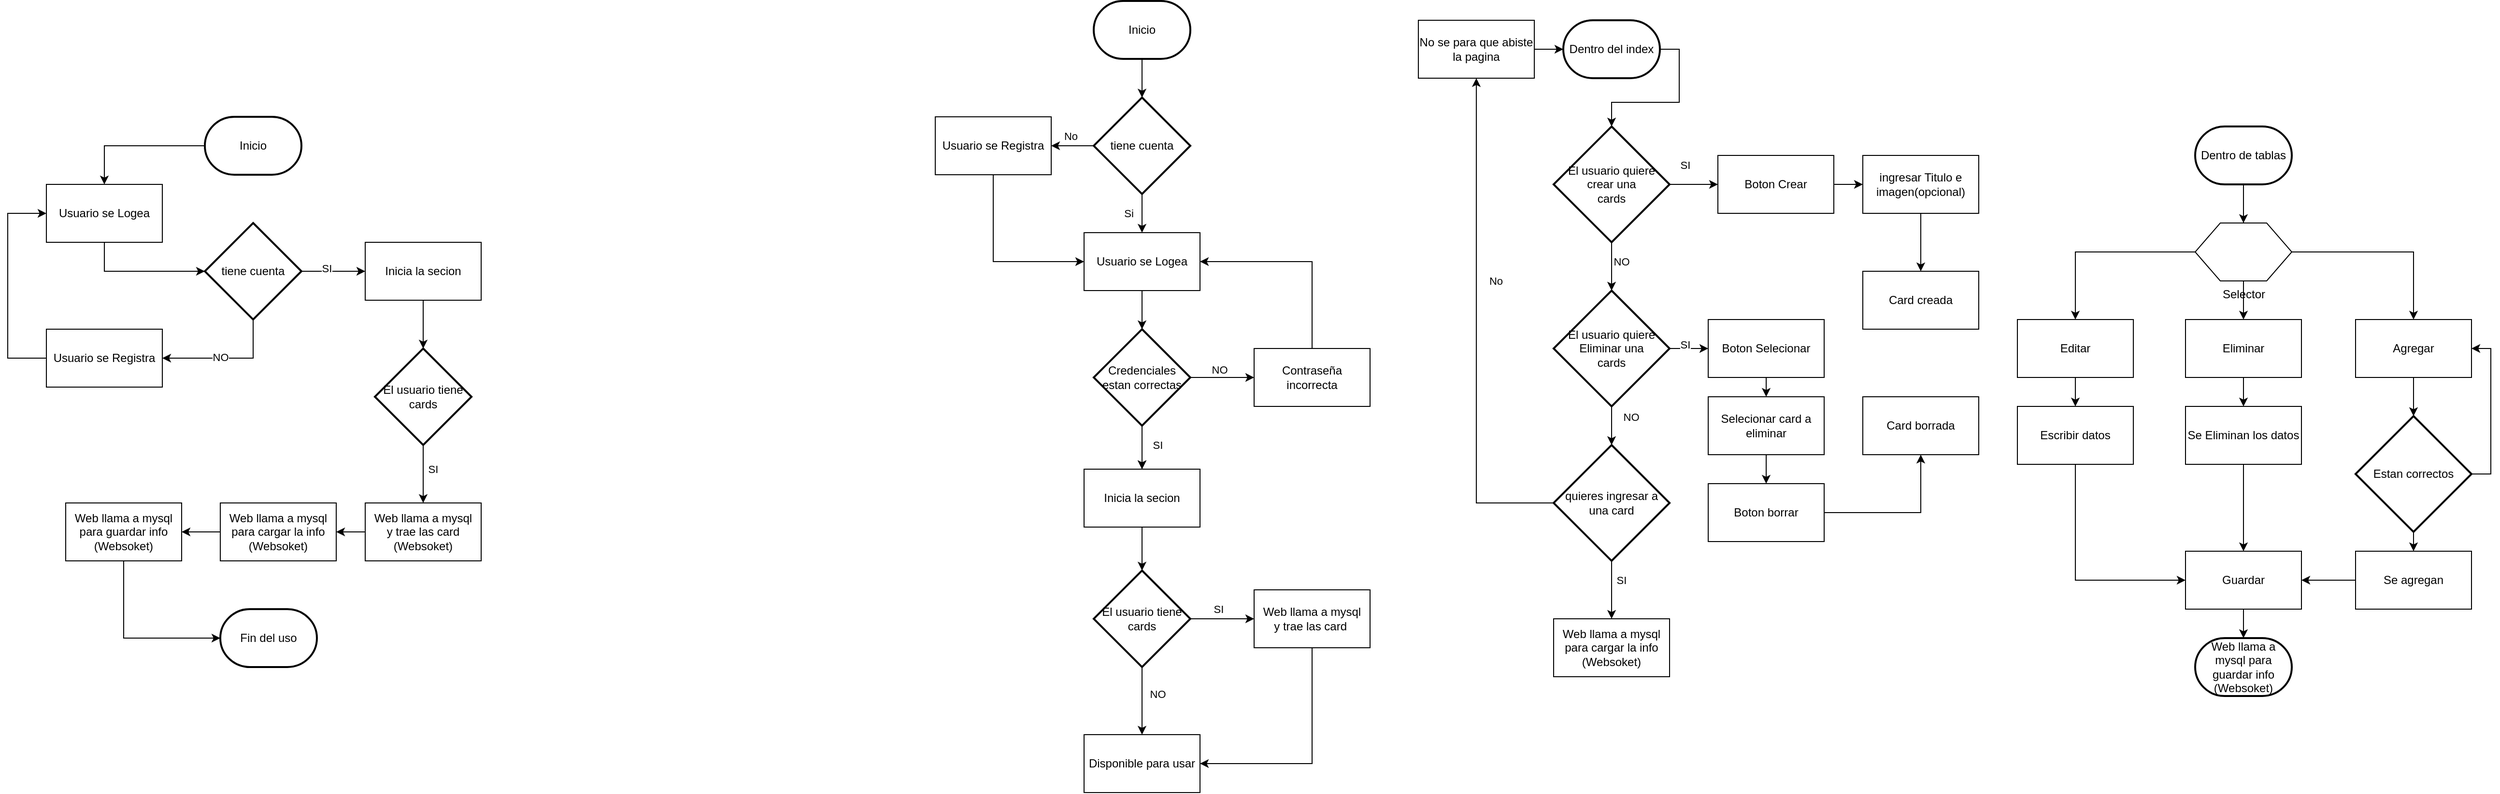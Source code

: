 <mxfile version="27.1.4">
  <diagram name="Página-1" id="sV1LYNGNRog0OeS_JSuw">
    <mxGraphModel dx="1959" dy="874" grid="1" gridSize="10" guides="1" tooltips="1" connect="1" arrows="1" fold="1" page="1" pageScale="1" pageWidth="827" pageHeight="1169" math="0" shadow="0">
      <root>
        <mxCell id="0" />
        <mxCell id="1" parent="0" />
        <mxCell id="b8VVlE-H3dJvo7GUzxRo-1" value="Usuario se Logea" style="rounded=0;whiteSpace=wrap;html=1;" vertex="1" parent="1">
          <mxGeometry x="200" y="290" width="120" height="60" as="geometry" />
        </mxCell>
        <mxCell id="b8VVlE-H3dJvo7GUzxRo-17" style="edgeStyle=orthogonalEdgeStyle;rounded=0;orthogonalLoop=1;jettySize=auto;html=1;exitX=0.5;exitY=1;exitDx=0;exitDy=0;exitPerimeter=0;entryX=1;entryY=0.5;entryDx=0;entryDy=0;" edge="1" parent="1" source="b8VVlE-H3dJvo7GUzxRo-3" target="b8VVlE-H3dJvo7GUzxRo-7">
          <mxGeometry relative="1" as="geometry" />
        </mxCell>
        <mxCell id="b8VVlE-H3dJvo7GUzxRo-19" value="NO" style="edgeLabel;html=1;align=center;verticalAlign=middle;resizable=0;points=[];" vertex="1" connectable="0" parent="b8VVlE-H3dJvo7GUzxRo-17">
          <mxGeometry x="0.104" y="-1" relative="1" as="geometry">
            <mxPoint as="offset" />
          </mxGeometry>
        </mxCell>
        <mxCell id="b8VVlE-H3dJvo7GUzxRo-21" style="edgeStyle=orthogonalEdgeStyle;rounded=0;orthogonalLoop=1;jettySize=auto;html=1;exitX=1;exitY=0.5;exitDx=0;exitDy=0;exitPerimeter=0;entryX=0;entryY=0.5;entryDx=0;entryDy=0;" edge="1" parent="1" source="b8VVlE-H3dJvo7GUzxRo-3" target="b8VVlE-H3dJvo7GUzxRo-20">
          <mxGeometry relative="1" as="geometry" />
        </mxCell>
        <mxCell id="b8VVlE-H3dJvo7GUzxRo-22" value="SI" style="edgeLabel;html=1;align=center;verticalAlign=middle;resizable=0;points=[];" vertex="1" connectable="0" parent="b8VVlE-H3dJvo7GUzxRo-21">
          <mxGeometry x="-0.212" y="3" relative="1" as="geometry">
            <mxPoint as="offset" />
          </mxGeometry>
        </mxCell>
        <mxCell id="b8VVlE-H3dJvo7GUzxRo-3" value="tiene cuenta" style="strokeWidth=2;html=1;shape=mxgraph.flowchart.decision;whiteSpace=wrap;" vertex="1" parent="1">
          <mxGeometry x="364" y="330" width="100" height="100" as="geometry" />
        </mxCell>
        <mxCell id="b8VVlE-H3dJvo7GUzxRo-16" style="edgeStyle=orthogonalEdgeStyle;rounded=0;orthogonalLoop=1;jettySize=auto;html=1;exitX=0;exitY=0.5;exitDx=0;exitDy=0;exitPerimeter=0;entryX=0.5;entryY=0;entryDx=0;entryDy=0;" edge="1" parent="1" source="b8VVlE-H3dJvo7GUzxRo-6" target="b8VVlE-H3dJvo7GUzxRo-1">
          <mxGeometry relative="1" as="geometry" />
        </mxCell>
        <mxCell id="b8VVlE-H3dJvo7GUzxRo-6" value="Inicio" style="strokeWidth=2;html=1;shape=mxgraph.flowchart.terminator;whiteSpace=wrap;" vertex="1" parent="1">
          <mxGeometry x="364" y="220" width="100" height="60" as="geometry" />
        </mxCell>
        <mxCell id="b8VVlE-H3dJvo7GUzxRo-18" style="edgeStyle=orthogonalEdgeStyle;rounded=0;orthogonalLoop=1;jettySize=auto;html=1;exitX=0;exitY=0.5;exitDx=0;exitDy=0;entryX=0;entryY=0.5;entryDx=0;entryDy=0;" edge="1" parent="1" source="b8VVlE-H3dJvo7GUzxRo-7" target="b8VVlE-H3dJvo7GUzxRo-1">
          <mxGeometry relative="1" as="geometry">
            <Array as="points">
              <mxPoint x="160" y="470" />
              <mxPoint x="160" y="320" />
            </Array>
          </mxGeometry>
        </mxCell>
        <mxCell id="b8VVlE-H3dJvo7GUzxRo-7" value="Usuario se Registra" style="rounded=0;whiteSpace=wrap;html=1;" vertex="1" parent="1">
          <mxGeometry x="200" y="440" width="120" height="60" as="geometry" />
        </mxCell>
        <mxCell id="b8VVlE-H3dJvo7GUzxRo-31" style="edgeStyle=orthogonalEdgeStyle;rounded=0;orthogonalLoop=1;jettySize=auto;html=1;exitX=0;exitY=0.5;exitDx=0;exitDy=0;entryX=1;entryY=0.5;entryDx=0;entryDy=0;" edge="1" parent="1" source="b8VVlE-H3dJvo7GUzxRo-8" target="b8VVlE-H3dJvo7GUzxRo-12">
          <mxGeometry relative="1" as="geometry" />
        </mxCell>
        <mxCell id="b8VVlE-H3dJvo7GUzxRo-8" value="Web llama a mysql&lt;div&gt;y trae las card (Websoket)&lt;/div&gt;" style="rounded=0;whiteSpace=wrap;html=1;" vertex="1" parent="1">
          <mxGeometry x="530" y="620" width="120" height="60" as="geometry" />
        </mxCell>
        <mxCell id="b8VVlE-H3dJvo7GUzxRo-26" style="edgeStyle=orthogonalEdgeStyle;rounded=0;orthogonalLoop=1;jettySize=auto;html=1;exitX=0.5;exitY=1;exitDx=0;exitDy=0;exitPerimeter=0;entryX=0.5;entryY=0;entryDx=0;entryDy=0;" edge="1" parent="1" source="b8VVlE-H3dJvo7GUzxRo-9" target="b8VVlE-H3dJvo7GUzxRo-8">
          <mxGeometry relative="1" as="geometry" />
        </mxCell>
        <mxCell id="b8VVlE-H3dJvo7GUzxRo-27" value="SI" style="edgeLabel;html=1;align=center;verticalAlign=middle;resizable=0;points=[];" vertex="1" connectable="0" parent="b8VVlE-H3dJvo7GUzxRo-26">
          <mxGeometry x="-0.267" y="3" relative="1" as="geometry">
            <mxPoint x="7" y="3" as="offset" />
          </mxGeometry>
        </mxCell>
        <mxCell id="b8VVlE-H3dJvo7GUzxRo-9" value="El usuario tiene&lt;div&gt;cards&lt;/div&gt;" style="strokeWidth=2;html=1;shape=mxgraph.flowchart.decision;whiteSpace=wrap;" vertex="1" parent="1">
          <mxGeometry x="540" y="460" width="100" height="100" as="geometry" />
        </mxCell>
        <mxCell id="b8VVlE-H3dJvo7GUzxRo-35" style="edgeStyle=orthogonalEdgeStyle;rounded=0;orthogonalLoop=1;jettySize=auto;html=1;exitX=0;exitY=0.5;exitDx=0;exitDy=0;entryX=1;entryY=0.5;entryDx=0;entryDy=0;" edge="1" parent="1" source="b8VVlE-H3dJvo7GUzxRo-12" target="b8VVlE-H3dJvo7GUzxRo-14">
          <mxGeometry relative="1" as="geometry" />
        </mxCell>
        <mxCell id="b8VVlE-H3dJvo7GUzxRo-12" value="Web llama a mysql para cargar la info&lt;div&gt;(Websoket)&lt;/div&gt;" style="rounded=0;whiteSpace=wrap;html=1;" vertex="1" parent="1">
          <mxGeometry x="380" y="620" width="120" height="60" as="geometry" />
        </mxCell>
        <mxCell id="b8VVlE-H3dJvo7GUzxRo-14" value="Web llama a mysql para guardar info&lt;div&gt;(Websoket)&lt;/div&gt;" style="rounded=0;whiteSpace=wrap;html=1;" vertex="1" parent="1">
          <mxGeometry x="220" y="620" width="120" height="60" as="geometry" />
        </mxCell>
        <mxCell id="b8VVlE-H3dJvo7GUzxRo-15" style="edgeStyle=orthogonalEdgeStyle;rounded=0;orthogonalLoop=1;jettySize=auto;html=1;exitX=0.5;exitY=1;exitDx=0;exitDy=0;entryX=0;entryY=0.5;entryDx=0;entryDy=0;entryPerimeter=0;" edge="1" parent="1" source="b8VVlE-H3dJvo7GUzxRo-1" target="b8VVlE-H3dJvo7GUzxRo-3">
          <mxGeometry relative="1" as="geometry" />
        </mxCell>
        <mxCell id="b8VVlE-H3dJvo7GUzxRo-20" value="Inicia la secion" style="rounded=0;whiteSpace=wrap;html=1;" vertex="1" parent="1">
          <mxGeometry x="530" y="350" width="120" height="60" as="geometry" />
        </mxCell>
        <mxCell id="b8VVlE-H3dJvo7GUzxRo-25" style="edgeStyle=orthogonalEdgeStyle;rounded=0;orthogonalLoop=1;jettySize=auto;html=1;exitX=0.5;exitY=1;exitDx=0;exitDy=0;entryX=0.5;entryY=0;entryDx=0;entryDy=0;entryPerimeter=0;" edge="1" parent="1" source="b8VVlE-H3dJvo7GUzxRo-20" target="b8VVlE-H3dJvo7GUzxRo-9">
          <mxGeometry relative="1" as="geometry" />
        </mxCell>
        <mxCell id="b8VVlE-H3dJvo7GUzxRo-36" value="Fin del uso" style="strokeWidth=2;html=1;shape=mxgraph.flowchart.terminator;whiteSpace=wrap;" vertex="1" parent="1">
          <mxGeometry x="380" y="730" width="100" height="60" as="geometry" />
        </mxCell>
        <mxCell id="b8VVlE-H3dJvo7GUzxRo-37" style="edgeStyle=orthogonalEdgeStyle;rounded=0;orthogonalLoop=1;jettySize=auto;html=1;exitX=0.5;exitY=1;exitDx=0;exitDy=0;entryX=0;entryY=0.5;entryDx=0;entryDy=0;entryPerimeter=0;" edge="1" parent="1" source="b8VVlE-H3dJvo7GUzxRo-14" target="b8VVlE-H3dJvo7GUzxRo-36">
          <mxGeometry relative="1" as="geometry" />
        </mxCell>
        <mxCell id="b8VVlE-H3dJvo7GUzxRo-38" value="Usuario se Logea" style="rounded=0;whiteSpace=wrap;html=1;" vertex="1" parent="1">
          <mxGeometry x="1274" y="340" width="120" height="60" as="geometry" />
        </mxCell>
        <mxCell id="b8VVlE-H3dJvo7GUzxRo-63" style="edgeStyle=orthogonalEdgeStyle;rounded=0;orthogonalLoop=1;jettySize=auto;html=1;exitX=0;exitY=0.5;exitDx=0;exitDy=0;exitPerimeter=0;entryX=1;entryY=0.5;entryDx=0;entryDy=0;" edge="1" parent="1" source="b8VVlE-H3dJvo7GUzxRo-43" target="b8VVlE-H3dJvo7GUzxRo-46">
          <mxGeometry relative="1" as="geometry" />
        </mxCell>
        <mxCell id="b8VVlE-H3dJvo7GUzxRo-78" value="No" style="edgeLabel;html=1;align=center;verticalAlign=middle;resizable=0;points=[];" vertex="1" connectable="0" parent="b8VVlE-H3dJvo7GUzxRo-63">
          <mxGeometry x="-0.409" y="-3" relative="1" as="geometry">
            <mxPoint x="-11" y="-7" as="offset" />
          </mxGeometry>
        </mxCell>
        <mxCell id="b8VVlE-H3dJvo7GUzxRo-71" style="edgeStyle=orthogonalEdgeStyle;rounded=0;orthogonalLoop=1;jettySize=auto;html=1;exitX=0.5;exitY=1;exitDx=0;exitDy=0;exitPerimeter=0;entryX=0.5;entryY=0;entryDx=0;entryDy=0;" edge="1" parent="1" source="b8VVlE-H3dJvo7GUzxRo-43" target="b8VVlE-H3dJvo7GUzxRo-38">
          <mxGeometry relative="1" as="geometry" />
        </mxCell>
        <mxCell id="b8VVlE-H3dJvo7GUzxRo-79" value="Si" style="edgeLabel;html=1;align=center;verticalAlign=middle;resizable=0;points=[];" vertex="1" connectable="0" parent="b8VVlE-H3dJvo7GUzxRo-71">
          <mxGeometry x="-0.45" y="-4" relative="1" as="geometry">
            <mxPoint x="-10" y="9" as="offset" />
          </mxGeometry>
        </mxCell>
        <mxCell id="b8VVlE-H3dJvo7GUzxRo-43" value="tiene cuenta" style="strokeWidth=2;html=1;shape=mxgraph.flowchart.decision;whiteSpace=wrap;" vertex="1" parent="1">
          <mxGeometry x="1284" y="200" width="100" height="100" as="geometry" />
        </mxCell>
        <mxCell id="b8VVlE-H3dJvo7GUzxRo-45" value="Inicio" style="strokeWidth=2;html=1;shape=mxgraph.flowchart.terminator;whiteSpace=wrap;" vertex="1" parent="1">
          <mxGeometry x="1284" y="100" width="100" height="60" as="geometry" />
        </mxCell>
        <mxCell id="b8VVlE-H3dJvo7GUzxRo-72" style="edgeStyle=orthogonalEdgeStyle;rounded=0;orthogonalLoop=1;jettySize=auto;html=1;exitX=0.5;exitY=1;exitDx=0;exitDy=0;entryX=0;entryY=0.5;entryDx=0;entryDy=0;" edge="1" parent="1" source="b8VVlE-H3dJvo7GUzxRo-46" target="b8VVlE-H3dJvo7GUzxRo-38">
          <mxGeometry relative="1" as="geometry" />
        </mxCell>
        <mxCell id="b8VVlE-H3dJvo7GUzxRo-46" value="Usuario se Registra" style="rounded=0;whiteSpace=wrap;html=1;" vertex="1" parent="1">
          <mxGeometry x="1120" y="220" width="120" height="60" as="geometry" />
        </mxCell>
        <mxCell id="b8VVlE-H3dJvo7GUzxRo-89" style="edgeStyle=orthogonalEdgeStyle;rounded=0;orthogonalLoop=1;jettySize=auto;html=1;exitX=0.5;exitY=1;exitDx=0;exitDy=0;entryX=1;entryY=0.5;entryDx=0;entryDy=0;" edge="1" parent="1" source="b8VVlE-H3dJvo7GUzxRo-48" target="b8VVlE-H3dJvo7GUzxRo-85">
          <mxGeometry relative="1" as="geometry" />
        </mxCell>
        <mxCell id="b8VVlE-H3dJvo7GUzxRo-48" value="Web llama a mysql&lt;div&gt;y trae las card&amp;nbsp;&lt;/div&gt;" style="rounded=0;whiteSpace=wrap;html=1;" vertex="1" parent="1">
          <mxGeometry x="1450" y="710" width="120" height="60" as="geometry" />
        </mxCell>
        <mxCell id="b8VVlE-H3dJvo7GUzxRo-84" style="edgeStyle=orthogonalEdgeStyle;rounded=0;orthogonalLoop=1;jettySize=auto;html=1;exitX=1;exitY=0.5;exitDx=0;exitDy=0;exitPerimeter=0;entryX=0;entryY=0.5;entryDx=0;entryDy=0;" edge="1" parent="1" source="b8VVlE-H3dJvo7GUzxRo-51" target="b8VVlE-H3dJvo7GUzxRo-48">
          <mxGeometry relative="1" as="geometry" />
        </mxCell>
        <mxCell id="b8VVlE-H3dJvo7GUzxRo-88" value="SI" style="edgeLabel;html=1;align=center;verticalAlign=middle;resizable=0;points=[];" vertex="1" connectable="0" parent="b8VVlE-H3dJvo7GUzxRo-84">
          <mxGeometry x="-0.121" relative="1" as="geometry">
            <mxPoint y="-10" as="offset" />
          </mxGeometry>
        </mxCell>
        <mxCell id="b8VVlE-H3dJvo7GUzxRo-86" style="edgeStyle=orthogonalEdgeStyle;rounded=0;orthogonalLoop=1;jettySize=auto;html=1;exitX=0.5;exitY=1;exitDx=0;exitDy=0;exitPerimeter=0;entryX=0.5;entryY=0;entryDx=0;entryDy=0;" edge="1" parent="1" source="b8VVlE-H3dJvo7GUzxRo-51" target="b8VVlE-H3dJvo7GUzxRo-85">
          <mxGeometry relative="1" as="geometry" />
        </mxCell>
        <mxCell id="b8VVlE-H3dJvo7GUzxRo-87" value="NO" style="edgeLabel;html=1;align=center;verticalAlign=middle;resizable=0;points=[];" vertex="1" connectable="0" parent="b8VVlE-H3dJvo7GUzxRo-86">
          <mxGeometry x="-0.2" y="4" relative="1" as="geometry">
            <mxPoint x="12" as="offset" />
          </mxGeometry>
        </mxCell>
        <mxCell id="b8VVlE-H3dJvo7GUzxRo-51" value="El usuario tiene&lt;div&gt;cards&lt;/div&gt;" style="strokeWidth=2;html=1;shape=mxgraph.flowchart.decision;whiteSpace=wrap;" vertex="1" parent="1">
          <mxGeometry x="1284" y="690" width="100" height="100" as="geometry" />
        </mxCell>
        <mxCell id="b8VVlE-H3dJvo7GUzxRo-56" value="Inicia la secion" style="rounded=0;whiteSpace=wrap;html=1;" vertex="1" parent="1">
          <mxGeometry x="1274" y="585" width="120" height="60" as="geometry" />
        </mxCell>
        <mxCell id="b8VVlE-H3dJvo7GUzxRo-58" value="Web llama a mysql para guardar info&lt;div&gt;(Websoket)&lt;/div&gt;" style="strokeWidth=2;html=1;shape=mxgraph.flowchart.terminator;whiteSpace=wrap;" vertex="1" parent="1">
          <mxGeometry x="2424" y="760" width="100" height="60" as="geometry" />
        </mxCell>
        <mxCell id="b8VVlE-H3dJvo7GUzxRo-61" style="edgeStyle=orthogonalEdgeStyle;rounded=0;orthogonalLoop=1;jettySize=auto;html=1;exitX=0.5;exitY=1;exitDx=0;exitDy=0;exitPerimeter=0;entryX=0.5;entryY=0;entryDx=0;entryDy=0;entryPerimeter=0;" edge="1" parent="1" source="b8VVlE-H3dJvo7GUzxRo-45" target="b8VVlE-H3dJvo7GUzxRo-43">
          <mxGeometry relative="1" as="geometry" />
        </mxCell>
        <mxCell id="b8VVlE-H3dJvo7GUzxRo-74" style="edgeStyle=orthogonalEdgeStyle;rounded=0;orthogonalLoop=1;jettySize=auto;html=1;exitX=0.5;exitY=1;exitDx=0;exitDy=0;exitPerimeter=0;entryX=0.5;entryY=0;entryDx=0;entryDy=0;" edge="1" parent="1" source="b8VVlE-H3dJvo7GUzxRo-67" target="b8VVlE-H3dJvo7GUzxRo-56">
          <mxGeometry relative="1" as="geometry" />
        </mxCell>
        <mxCell id="b8VVlE-H3dJvo7GUzxRo-76" style="edgeStyle=orthogonalEdgeStyle;rounded=0;orthogonalLoop=1;jettySize=auto;html=1;exitX=1;exitY=0.5;exitDx=0;exitDy=0;exitPerimeter=0;entryX=0;entryY=0.5;entryDx=0;entryDy=0;" edge="1" parent="1" source="b8VVlE-H3dJvo7GUzxRo-67" target="b8VVlE-H3dJvo7GUzxRo-75">
          <mxGeometry relative="1" as="geometry" />
        </mxCell>
        <mxCell id="b8VVlE-H3dJvo7GUzxRo-80" value="" style="edgeStyle=orthogonalEdgeStyle;rounded=0;orthogonalLoop=1;jettySize=auto;html=1;" edge="1" parent="1" source="b8VVlE-H3dJvo7GUzxRo-67" target="b8VVlE-H3dJvo7GUzxRo-56">
          <mxGeometry relative="1" as="geometry" />
        </mxCell>
        <mxCell id="b8VVlE-H3dJvo7GUzxRo-81" value="SI" style="edgeLabel;html=1;align=center;verticalAlign=middle;resizable=0;points=[];" vertex="1" connectable="0" parent="b8VVlE-H3dJvo7GUzxRo-80">
          <mxGeometry x="-0.511" y="2" relative="1" as="geometry">
            <mxPoint x="14" y="9" as="offset" />
          </mxGeometry>
        </mxCell>
        <mxCell id="b8VVlE-H3dJvo7GUzxRo-67" value="Credenciales estan correctas" style="strokeWidth=2;html=1;shape=mxgraph.flowchart.decision;whiteSpace=wrap;" vertex="1" parent="1">
          <mxGeometry x="1284" y="440" width="100" height="100" as="geometry" />
        </mxCell>
        <mxCell id="b8VVlE-H3dJvo7GUzxRo-73" style="edgeStyle=orthogonalEdgeStyle;rounded=0;orthogonalLoop=1;jettySize=auto;html=1;exitX=0.5;exitY=1;exitDx=0;exitDy=0;entryX=0.5;entryY=0;entryDx=0;entryDy=0;entryPerimeter=0;" edge="1" parent="1" source="b8VVlE-H3dJvo7GUzxRo-38" target="b8VVlE-H3dJvo7GUzxRo-67">
          <mxGeometry relative="1" as="geometry" />
        </mxCell>
        <mxCell id="b8VVlE-H3dJvo7GUzxRo-77" style="edgeStyle=orthogonalEdgeStyle;rounded=0;orthogonalLoop=1;jettySize=auto;html=1;exitX=0.5;exitY=0;exitDx=0;exitDy=0;entryX=1;entryY=0.5;entryDx=0;entryDy=0;" edge="1" parent="1" source="b8VVlE-H3dJvo7GUzxRo-75" target="b8VVlE-H3dJvo7GUzxRo-38">
          <mxGeometry relative="1" as="geometry" />
        </mxCell>
        <mxCell id="b8VVlE-H3dJvo7GUzxRo-75" value="Contraseña incorrecta" style="rounded=0;whiteSpace=wrap;html=1;" vertex="1" parent="1">
          <mxGeometry x="1450" y="460" width="120" height="60" as="geometry" />
        </mxCell>
        <mxCell id="b8VVlE-H3dJvo7GUzxRo-82" value="NO" style="edgeLabel;html=1;align=center;verticalAlign=middle;resizable=0;points=[];" vertex="1" connectable="0" parent="1">
          <mxGeometry x="1440" y="570" as="geometry">
            <mxPoint x="-26" y="-88" as="offset" />
          </mxGeometry>
        </mxCell>
        <mxCell id="b8VVlE-H3dJvo7GUzxRo-83" style="edgeStyle=orthogonalEdgeStyle;rounded=0;orthogonalLoop=1;jettySize=auto;html=1;exitX=0.5;exitY=1;exitDx=0;exitDy=0;entryX=0.5;entryY=0;entryDx=0;entryDy=0;entryPerimeter=0;" edge="1" parent="1" source="b8VVlE-H3dJvo7GUzxRo-56" target="b8VVlE-H3dJvo7GUzxRo-51">
          <mxGeometry relative="1" as="geometry" />
        </mxCell>
        <mxCell id="b8VVlE-H3dJvo7GUzxRo-85" value="Disponible para usar" style="rounded=0;whiteSpace=wrap;html=1;" vertex="1" parent="1">
          <mxGeometry x="1274" y="860" width="120" height="60" as="geometry" />
        </mxCell>
        <mxCell id="b8VVlE-H3dJvo7GUzxRo-100" style="edgeStyle=orthogonalEdgeStyle;rounded=0;orthogonalLoop=1;jettySize=auto;html=1;exitX=1;exitY=0.5;exitDx=0;exitDy=0;exitPerimeter=0;entryX=0;entryY=0.5;entryDx=0;entryDy=0;" edge="1" parent="1" source="b8VVlE-H3dJvo7GUzxRo-90" target="b8VVlE-H3dJvo7GUzxRo-97">
          <mxGeometry relative="1" as="geometry" />
        </mxCell>
        <mxCell id="b8VVlE-H3dJvo7GUzxRo-106" value="SI" style="edgeLabel;html=1;align=center;verticalAlign=middle;resizable=0;points=[];" vertex="1" connectable="0" parent="b8VVlE-H3dJvo7GUzxRo-100">
          <mxGeometry x="-0.36" relative="1" as="geometry">
            <mxPoint y="-20" as="offset" />
          </mxGeometry>
        </mxCell>
        <mxCell id="b8VVlE-H3dJvo7GUzxRo-90" value="El usuario quiere crear una&lt;div&gt;cards&lt;/div&gt;" style="strokeWidth=2;html=1;shape=mxgraph.flowchart.decision;whiteSpace=wrap;" vertex="1" parent="1">
          <mxGeometry x="1760" y="230" width="120" height="120" as="geometry" />
        </mxCell>
        <mxCell id="b8VVlE-H3dJvo7GUzxRo-91" value="Dentro del index" style="strokeWidth=2;html=1;shape=mxgraph.flowchart.terminator;whiteSpace=wrap;" vertex="1" parent="1">
          <mxGeometry x="1770" y="120" width="100" height="60" as="geometry" />
        </mxCell>
        <mxCell id="b8VVlE-H3dJvo7GUzxRo-109" style="edgeStyle=orthogonalEdgeStyle;rounded=0;orthogonalLoop=1;jettySize=auto;html=1;exitX=1;exitY=0.5;exitDx=0;exitDy=0;exitPerimeter=0;entryX=0;entryY=0.5;entryDx=0;entryDy=0;" edge="1" parent="1" source="b8VVlE-H3dJvo7GUzxRo-96" target="b8VVlE-H3dJvo7GUzxRo-108">
          <mxGeometry relative="1" as="geometry" />
        </mxCell>
        <mxCell id="b8VVlE-H3dJvo7GUzxRo-116" value="SI" style="edgeLabel;html=1;align=center;verticalAlign=middle;resizable=0;points=[];" vertex="1" connectable="0" parent="b8VVlE-H3dJvo7GUzxRo-109">
          <mxGeometry x="-0.2" y="4" relative="1" as="geometry">
            <mxPoint as="offset" />
          </mxGeometry>
        </mxCell>
        <mxCell id="b8VVlE-H3dJvo7GUzxRo-96" value="El usuario quiere Eliminar una&lt;div&gt;cards&lt;/div&gt;" style="strokeWidth=2;html=1;shape=mxgraph.flowchart.decision;whiteSpace=wrap;" vertex="1" parent="1">
          <mxGeometry x="1760" y="400" width="120" height="120" as="geometry" />
        </mxCell>
        <mxCell id="b8VVlE-H3dJvo7GUzxRo-101" style="edgeStyle=orthogonalEdgeStyle;rounded=0;orthogonalLoop=1;jettySize=auto;html=1;exitX=1;exitY=0.5;exitDx=0;exitDy=0;entryX=0;entryY=0.5;entryDx=0;entryDy=0;" edge="1" parent="1" source="b8VVlE-H3dJvo7GUzxRo-97" target="b8VVlE-H3dJvo7GUzxRo-98">
          <mxGeometry relative="1" as="geometry" />
        </mxCell>
        <mxCell id="b8VVlE-H3dJvo7GUzxRo-97" value="Boton Crear" style="rounded=0;whiteSpace=wrap;html=1;" vertex="1" parent="1">
          <mxGeometry x="1930" y="260" width="120" height="60" as="geometry" />
        </mxCell>
        <mxCell id="b8VVlE-H3dJvo7GUzxRo-103" style="edgeStyle=orthogonalEdgeStyle;rounded=0;orthogonalLoop=1;jettySize=auto;html=1;exitX=0.5;exitY=1;exitDx=0;exitDy=0;entryX=0.5;entryY=0;entryDx=0;entryDy=0;" edge="1" parent="1" source="b8VVlE-H3dJvo7GUzxRo-98" target="b8VVlE-H3dJvo7GUzxRo-99">
          <mxGeometry relative="1" as="geometry" />
        </mxCell>
        <mxCell id="b8VVlE-H3dJvo7GUzxRo-98" value="ingresar Titulo e imagen(opcional)" style="rounded=0;whiteSpace=wrap;html=1;" vertex="1" parent="1">
          <mxGeometry x="2080" y="260" width="120" height="60" as="geometry" />
        </mxCell>
        <mxCell id="b8VVlE-H3dJvo7GUzxRo-99" value="Card creada" style="rounded=0;whiteSpace=wrap;html=1;" vertex="1" parent="1">
          <mxGeometry x="2080" y="380" width="120" height="60" as="geometry" />
        </mxCell>
        <mxCell id="b8VVlE-H3dJvo7GUzxRo-104" style="edgeStyle=orthogonalEdgeStyle;rounded=0;orthogonalLoop=1;jettySize=auto;html=1;exitX=1;exitY=0.5;exitDx=0;exitDy=0;exitPerimeter=0;entryX=0.5;entryY=0;entryDx=0;entryDy=0;entryPerimeter=0;" edge="1" parent="1" source="b8VVlE-H3dJvo7GUzxRo-91" target="b8VVlE-H3dJvo7GUzxRo-90">
          <mxGeometry relative="1" as="geometry" />
        </mxCell>
        <mxCell id="b8VVlE-H3dJvo7GUzxRo-105" style="edgeStyle=orthogonalEdgeStyle;rounded=0;orthogonalLoop=1;jettySize=auto;html=1;exitX=0.5;exitY=1;exitDx=0;exitDy=0;exitPerimeter=0;entryX=0.5;entryY=0;entryDx=0;entryDy=0;entryPerimeter=0;" edge="1" parent="1" source="b8VVlE-H3dJvo7GUzxRo-90" target="b8VVlE-H3dJvo7GUzxRo-96">
          <mxGeometry relative="1" as="geometry" />
        </mxCell>
        <mxCell id="b8VVlE-H3dJvo7GUzxRo-107" value="NO" style="edgeLabel;html=1;align=center;verticalAlign=middle;resizable=0;points=[];" vertex="1" connectable="0" parent="b8VVlE-H3dJvo7GUzxRo-105">
          <mxGeometry x="-0.2" y="-3" relative="1" as="geometry">
            <mxPoint x="13" as="offset" />
          </mxGeometry>
        </mxCell>
        <mxCell id="b8VVlE-H3dJvo7GUzxRo-111" style="edgeStyle=orthogonalEdgeStyle;rounded=0;orthogonalLoop=1;jettySize=auto;html=1;exitX=0.5;exitY=1;exitDx=0;exitDy=0;entryX=0.5;entryY=0;entryDx=0;entryDy=0;" edge="1" parent="1" source="b8VVlE-H3dJvo7GUzxRo-108" target="b8VVlE-H3dJvo7GUzxRo-110">
          <mxGeometry relative="1" as="geometry" />
        </mxCell>
        <mxCell id="b8VVlE-H3dJvo7GUzxRo-108" value="Boton Selecionar" style="rounded=0;whiteSpace=wrap;html=1;" vertex="1" parent="1">
          <mxGeometry x="1920" y="430" width="120" height="60" as="geometry" />
        </mxCell>
        <mxCell id="b8VVlE-H3dJvo7GUzxRo-113" style="edgeStyle=orthogonalEdgeStyle;rounded=0;orthogonalLoop=1;jettySize=auto;html=1;exitX=0.5;exitY=1;exitDx=0;exitDy=0;entryX=0.5;entryY=0;entryDx=0;entryDy=0;" edge="1" parent="1" source="b8VVlE-H3dJvo7GUzxRo-110" target="b8VVlE-H3dJvo7GUzxRo-112">
          <mxGeometry relative="1" as="geometry" />
        </mxCell>
        <mxCell id="b8VVlE-H3dJvo7GUzxRo-110" value="Selecionar card a eliminar" style="rounded=0;whiteSpace=wrap;html=1;" vertex="1" parent="1">
          <mxGeometry x="1920" y="510" width="120" height="60" as="geometry" />
        </mxCell>
        <mxCell id="b8VVlE-H3dJvo7GUzxRo-120" style="edgeStyle=orthogonalEdgeStyle;rounded=0;orthogonalLoop=1;jettySize=auto;html=1;exitX=1;exitY=0.5;exitDx=0;exitDy=0;entryX=0.5;entryY=1;entryDx=0;entryDy=0;" edge="1" parent="1" source="b8VVlE-H3dJvo7GUzxRo-112" target="b8VVlE-H3dJvo7GUzxRo-119">
          <mxGeometry relative="1" as="geometry" />
        </mxCell>
        <mxCell id="b8VVlE-H3dJvo7GUzxRo-112" value="Boton borrar" style="rounded=0;whiteSpace=wrap;html=1;" vertex="1" parent="1">
          <mxGeometry x="1920" y="600" width="120" height="60" as="geometry" />
        </mxCell>
        <mxCell id="b8VVlE-H3dJvo7GUzxRo-114" value="Web llama a mysql para cargar la info&lt;div&gt;(Websoket)&lt;/div&gt;" style="rounded=0;whiteSpace=wrap;html=1;" vertex="1" parent="1">
          <mxGeometry x="1760" y="740" width="120" height="60" as="geometry" />
        </mxCell>
        <mxCell id="b8VVlE-H3dJvo7GUzxRo-124" style="edgeStyle=orthogonalEdgeStyle;rounded=0;orthogonalLoop=1;jettySize=auto;html=1;exitX=0;exitY=0.5;exitDx=0;exitDy=0;exitPerimeter=0;entryX=0.5;entryY=1;entryDx=0;entryDy=0;" edge="1" parent="1" source="b8VVlE-H3dJvo7GUzxRo-115" target="b8VVlE-H3dJvo7GUzxRo-123">
          <mxGeometry relative="1" as="geometry" />
        </mxCell>
        <mxCell id="b8VVlE-H3dJvo7GUzxRo-125" value="No" style="edgeLabel;html=1;align=center;verticalAlign=middle;resizable=0;points=[];" vertex="1" connectable="0" parent="b8VVlE-H3dJvo7GUzxRo-124">
          <mxGeometry x="-0.345" y="5" relative="1" as="geometry">
            <mxPoint x="25" y="-140" as="offset" />
          </mxGeometry>
        </mxCell>
        <mxCell id="b8VVlE-H3dJvo7GUzxRo-127" style="edgeStyle=orthogonalEdgeStyle;rounded=0;orthogonalLoop=1;jettySize=auto;html=1;exitX=0.5;exitY=1;exitDx=0;exitDy=0;exitPerimeter=0;entryX=0.5;entryY=0;entryDx=0;entryDy=0;" edge="1" parent="1" source="b8VVlE-H3dJvo7GUzxRo-115" target="b8VVlE-H3dJvo7GUzxRo-114">
          <mxGeometry relative="1" as="geometry" />
        </mxCell>
        <mxCell id="b8VVlE-H3dJvo7GUzxRo-128" value="SI" style="edgeLabel;html=1;align=center;verticalAlign=middle;resizable=0;points=[];" vertex="1" connectable="0" parent="b8VVlE-H3dJvo7GUzxRo-127">
          <mxGeometry x="-0.433" y="-3" relative="1" as="geometry">
            <mxPoint x="13" y="3" as="offset" />
          </mxGeometry>
        </mxCell>
        <mxCell id="b8VVlE-H3dJvo7GUzxRo-115" value="quieres ingresar a una card" style="strokeWidth=2;html=1;shape=mxgraph.flowchart.decision;whiteSpace=wrap;" vertex="1" parent="1">
          <mxGeometry x="1760" y="560" width="120" height="120" as="geometry" />
        </mxCell>
        <mxCell id="b8VVlE-H3dJvo7GUzxRo-117" style="edgeStyle=orthogonalEdgeStyle;rounded=0;orthogonalLoop=1;jettySize=auto;html=1;exitX=0.5;exitY=1;exitDx=0;exitDy=0;exitPerimeter=0;entryX=0.5;entryY=0;entryDx=0;entryDy=0;entryPerimeter=0;" edge="1" parent="1" source="b8VVlE-H3dJvo7GUzxRo-96" target="b8VVlE-H3dJvo7GUzxRo-115">
          <mxGeometry relative="1" as="geometry" />
        </mxCell>
        <mxCell id="b8VVlE-H3dJvo7GUzxRo-118" value="NO" style="edgeLabel;html=1;align=center;verticalAlign=middle;resizable=0;points=[];" vertex="1" connectable="0" parent="b8VVlE-H3dJvo7GUzxRo-117">
          <mxGeometry x="-0.45" y="2" relative="1" as="geometry">
            <mxPoint x="18" as="offset" />
          </mxGeometry>
        </mxCell>
        <mxCell id="b8VVlE-H3dJvo7GUzxRo-119" value="Card borrada" style="rounded=0;whiteSpace=wrap;html=1;" vertex="1" parent="1">
          <mxGeometry x="2080" y="510" width="120" height="60" as="geometry" />
        </mxCell>
        <mxCell id="b8VVlE-H3dJvo7GUzxRo-123" value="No se para que abiste la pagina" style="rounded=0;whiteSpace=wrap;html=1;" vertex="1" parent="1">
          <mxGeometry x="1620" y="120" width="120" height="60" as="geometry" />
        </mxCell>
        <mxCell id="b8VVlE-H3dJvo7GUzxRo-126" style="edgeStyle=orthogonalEdgeStyle;rounded=0;orthogonalLoop=1;jettySize=auto;html=1;exitX=1;exitY=0.5;exitDx=0;exitDy=0;entryX=0;entryY=0.5;entryDx=0;entryDy=0;entryPerimeter=0;" edge="1" parent="1" source="b8VVlE-H3dJvo7GUzxRo-123" target="b8VVlE-H3dJvo7GUzxRo-91">
          <mxGeometry relative="1" as="geometry" />
        </mxCell>
        <mxCell id="b8VVlE-H3dJvo7GUzxRo-132" value="" style="edgeStyle=orthogonalEdgeStyle;rounded=0;orthogonalLoop=1;jettySize=auto;html=1;" edge="1" parent="1" source="b8VVlE-H3dJvo7GUzxRo-129" target="b8VVlE-H3dJvo7GUzxRo-131">
          <mxGeometry relative="1" as="geometry" />
        </mxCell>
        <mxCell id="b8VVlE-H3dJvo7GUzxRo-133" style="edgeStyle=orthogonalEdgeStyle;rounded=0;orthogonalLoop=1;jettySize=auto;html=1;exitX=0.5;exitY=1;exitDx=0;exitDy=0;exitPerimeter=0;" edge="1" parent="1" source="b8VVlE-H3dJvo7GUzxRo-129">
          <mxGeometry relative="1" as="geometry">
            <mxPoint x="2474" y="340" as="targetPoint" />
          </mxGeometry>
        </mxCell>
        <mxCell id="b8VVlE-H3dJvo7GUzxRo-129" value="Dentro de tablas" style="strokeWidth=2;html=1;shape=mxgraph.flowchart.terminator;whiteSpace=wrap;" vertex="1" parent="1">
          <mxGeometry x="2424" y="230" width="100" height="60" as="geometry" />
        </mxCell>
        <mxCell id="b8VVlE-H3dJvo7GUzxRo-137" style="edgeStyle=orthogonalEdgeStyle;rounded=0;orthogonalLoop=1;jettySize=auto;html=1;exitX=1;exitY=0.5;exitDx=0;exitDy=0;entryX=0.5;entryY=0;entryDx=0;entryDy=0;" edge="1" parent="1" source="b8VVlE-H3dJvo7GUzxRo-131" target="b8VVlE-H3dJvo7GUzxRo-135">
          <mxGeometry relative="1" as="geometry" />
        </mxCell>
        <mxCell id="b8VVlE-H3dJvo7GUzxRo-138" style="edgeStyle=orthogonalEdgeStyle;rounded=0;orthogonalLoop=1;jettySize=auto;html=1;exitX=0;exitY=0.5;exitDx=0;exitDy=0;entryX=0.5;entryY=0;entryDx=0;entryDy=0;" edge="1" parent="1" source="b8VVlE-H3dJvo7GUzxRo-131" target="b8VVlE-H3dJvo7GUzxRo-134">
          <mxGeometry relative="1" as="geometry" />
        </mxCell>
        <mxCell id="b8VVlE-H3dJvo7GUzxRo-139" style="edgeStyle=orthogonalEdgeStyle;rounded=0;orthogonalLoop=1;jettySize=auto;html=1;exitX=0.5;exitY=1;exitDx=0;exitDy=0;" edge="1" parent="1" source="b8VVlE-H3dJvo7GUzxRo-131" target="b8VVlE-H3dJvo7GUzxRo-136">
          <mxGeometry relative="1" as="geometry" />
        </mxCell>
        <mxCell id="b8VVlE-H3dJvo7GUzxRo-131" value="Selector" style="verticalLabelPosition=bottom;verticalAlign=top;html=1;shape=hexagon;perimeter=hexagonPerimeter2;arcSize=6;size=0.26;" vertex="1" parent="1">
          <mxGeometry x="2424" y="330" width="100" height="60" as="geometry" />
        </mxCell>
        <mxCell id="b8VVlE-H3dJvo7GUzxRo-145" style="edgeStyle=orthogonalEdgeStyle;rounded=0;orthogonalLoop=1;jettySize=auto;html=1;exitX=0.5;exitY=1;exitDx=0;exitDy=0;entryX=0.5;entryY=0;entryDx=0;entryDy=0;" edge="1" parent="1" source="b8VVlE-H3dJvo7GUzxRo-134" target="b8VVlE-H3dJvo7GUzxRo-140">
          <mxGeometry relative="1" as="geometry" />
        </mxCell>
        <mxCell id="b8VVlE-H3dJvo7GUzxRo-134" value="Editar" style="rounded=0;whiteSpace=wrap;html=1;" vertex="1" parent="1">
          <mxGeometry x="2240" y="430" width="120" height="60" as="geometry" />
        </mxCell>
        <mxCell id="b8VVlE-H3dJvo7GUzxRo-135" value="Agregar" style="rounded=0;whiteSpace=wrap;html=1;" vertex="1" parent="1">
          <mxGeometry x="2590" y="430" width="120" height="60" as="geometry" />
        </mxCell>
        <mxCell id="b8VVlE-H3dJvo7GUzxRo-146" style="edgeStyle=orthogonalEdgeStyle;rounded=0;orthogonalLoop=1;jettySize=auto;html=1;exitX=0.5;exitY=1;exitDx=0;exitDy=0;entryX=0.5;entryY=0;entryDx=0;entryDy=0;" edge="1" parent="1" source="b8VVlE-H3dJvo7GUzxRo-136" target="b8VVlE-H3dJvo7GUzxRo-143">
          <mxGeometry relative="1" as="geometry" />
        </mxCell>
        <mxCell id="b8VVlE-H3dJvo7GUzxRo-136" value="Eliminar" style="rounded=0;whiteSpace=wrap;html=1;" vertex="1" parent="1">
          <mxGeometry x="2414" y="430" width="120" height="60" as="geometry" />
        </mxCell>
        <mxCell id="b8VVlE-H3dJvo7GUzxRo-148" style="edgeStyle=orthogonalEdgeStyle;rounded=0;orthogonalLoop=1;jettySize=auto;html=1;exitX=0.5;exitY=1;exitDx=0;exitDy=0;entryX=0;entryY=0.5;entryDx=0;entryDy=0;" edge="1" parent="1" source="b8VVlE-H3dJvo7GUzxRo-140" target="b8VVlE-H3dJvo7GUzxRo-141">
          <mxGeometry relative="1" as="geometry" />
        </mxCell>
        <mxCell id="b8VVlE-H3dJvo7GUzxRo-140" value="Escribir datos" style="rounded=0;whiteSpace=wrap;html=1;" vertex="1" parent="1">
          <mxGeometry x="2240" y="520" width="120" height="60" as="geometry" />
        </mxCell>
        <mxCell id="b8VVlE-H3dJvo7GUzxRo-141" value="Guardar" style="rounded=0;whiteSpace=wrap;html=1;" vertex="1" parent="1">
          <mxGeometry x="2414" y="670" width="120" height="60" as="geometry" />
        </mxCell>
        <mxCell id="b8VVlE-H3dJvo7GUzxRo-149" style="edgeStyle=orthogonalEdgeStyle;rounded=0;orthogonalLoop=1;jettySize=auto;html=1;exitX=0.5;exitY=1;exitDx=0;exitDy=0;entryX=0.5;entryY=0;entryDx=0;entryDy=0;" edge="1" parent="1" source="b8VVlE-H3dJvo7GUzxRo-143" target="b8VVlE-H3dJvo7GUzxRo-141">
          <mxGeometry relative="1" as="geometry" />
        </mxCell>
        <mxCell id="b8VVlE-H3dJvo7GUzxRo-143" value="Se Eliminan los datos" style="rounded=0;whiteSpace=wrap;html=1;" vertex="1" parent="1">
          <mxGeometry x="2414" y="520" width="120" height="60" as="geometry" />
        </mxCell>
        <mxCell id="b8VVlE-H3dJvo7GUzxRo-147" style="edgeStyle=orthogonalEdgeStyle;rounded=0;orthogonalLoop=1;jettySize=auto;html=1;exitX=1;exitY=0.5;exitDx=0;exitDy=0;exitPerimeter=0;entryX=1;entryY=0.5;entryDx=0;entryDy=0;" edge="1" parent="1" source="b8VVlE-H3dJvo7GUzxRo-144" target="b8VVlE-H3dJvo7GUzxRo-135">
          <mxGeometry relative="1" as="geometry" />
        </mxCell>
        <mxCell id="b8VVlE-H3dJvo7GUzxRo-152" style="edgeStyle=orthogonalEdgeStyle;rounded=0;orthogonalLoop=1;jettySize=auto;html=1;exitX=0.5;exitY=1;exitDx=0;exitDy=0;exitPerimeter=0;entryX=0.5;entryY=0;entryDx=0;entryDy=0;" edge="1" parent="1" source="b8VVlE-H3dJvo7GUzxRo-144" target="b8VVlE-H3dJvo7GUzxRo-150">
          <mxGeometry relative="1" as="geometry" />
        </mxCell>
        <mxCell id="b8VVlE-H3dJvo7GUzxRo-144" value="Estan correctos" style="strokeWidth=2;html=1;shape=mxgraph.flowchart.decision;whiteSpace=wrap;" vertex="1" parent="1">
          <mxGeometry x="2590" y="530" width="120" height="120" as="geometry" />
        </mxCell>
        <mxCell id="b8VVlE-H3dJvo7GUzxRo-153" style="edgeStyle=orthogonalEdgeStyle;rounded=0;orthogonalLoop=1;jettySize=auto;html=1;exitX=0;exitY=0.5;exitDx=0;exitDy=0;entryX=1;entryY=0.5;entryDx=0;entryDy=0;" edge="1" parent="1" source="b8VVlE-H3dJvo7GUzxRo-150" target="b8VVlE-H3dJvo7GUzxRo-141">
          <mxGeometry relative="1" as="geometry" />
        </mxCell>
        <mxCell id="b8VVlE-H3dJvo7GUzxRo-150" value="Se agregan" style="rounded=0;whiteSpace=wrap;html=1;" vertex="1" parent="1">
          <mxGeometry x="2590" y="670" width="120" height="60" as="geometry" />
        </mxCell>
        <mxCell id="b8VVlE-H3dJvo7GUzxRo-151" style="edgeStyle=orthogonalEdgeStyle;rounded=0;orthogonalLoop=1;jettySize=auto;html=1;exitX=0.5;exitY=1;exitDx=0;exitDy=0;entryX=0.5;entryY=0;entryDx=0;entryDy=0;entryPerimeter=0;" edge="1" parent="1" source="b8VVlE-H3dJvo7GUzxRo-135" target="b8VVlE-H3dJvo7GUzxRo-144">
          <mxGeometry relative="1" as="geometry" />
        </mxCell>
        <mxCell id="b8VVlE-H3dJvo7GUzxRo-154" style="edgeStyle=orthogonalEdgeStyle;rounded=0;orthogonalLoop=1;jettySize=auto;html=1;exitX=0.5;exitY=1;exitDx=0;exitDy=0;entryX=0.5;entryY=0;entryDx=0;entryDy=0;entryPerimeter=0;" edge="1" parent="1" source="b8VVlE-H3dJvo7GUzxRo-141" target="b8VVlE-H3dJvo7GUzxRo-58">
          <mxGeometry relative="1" as="geometry" />
        </mxCell>
      </root>
    </mxGraphModel>
  </diagram>
</mxfile>
